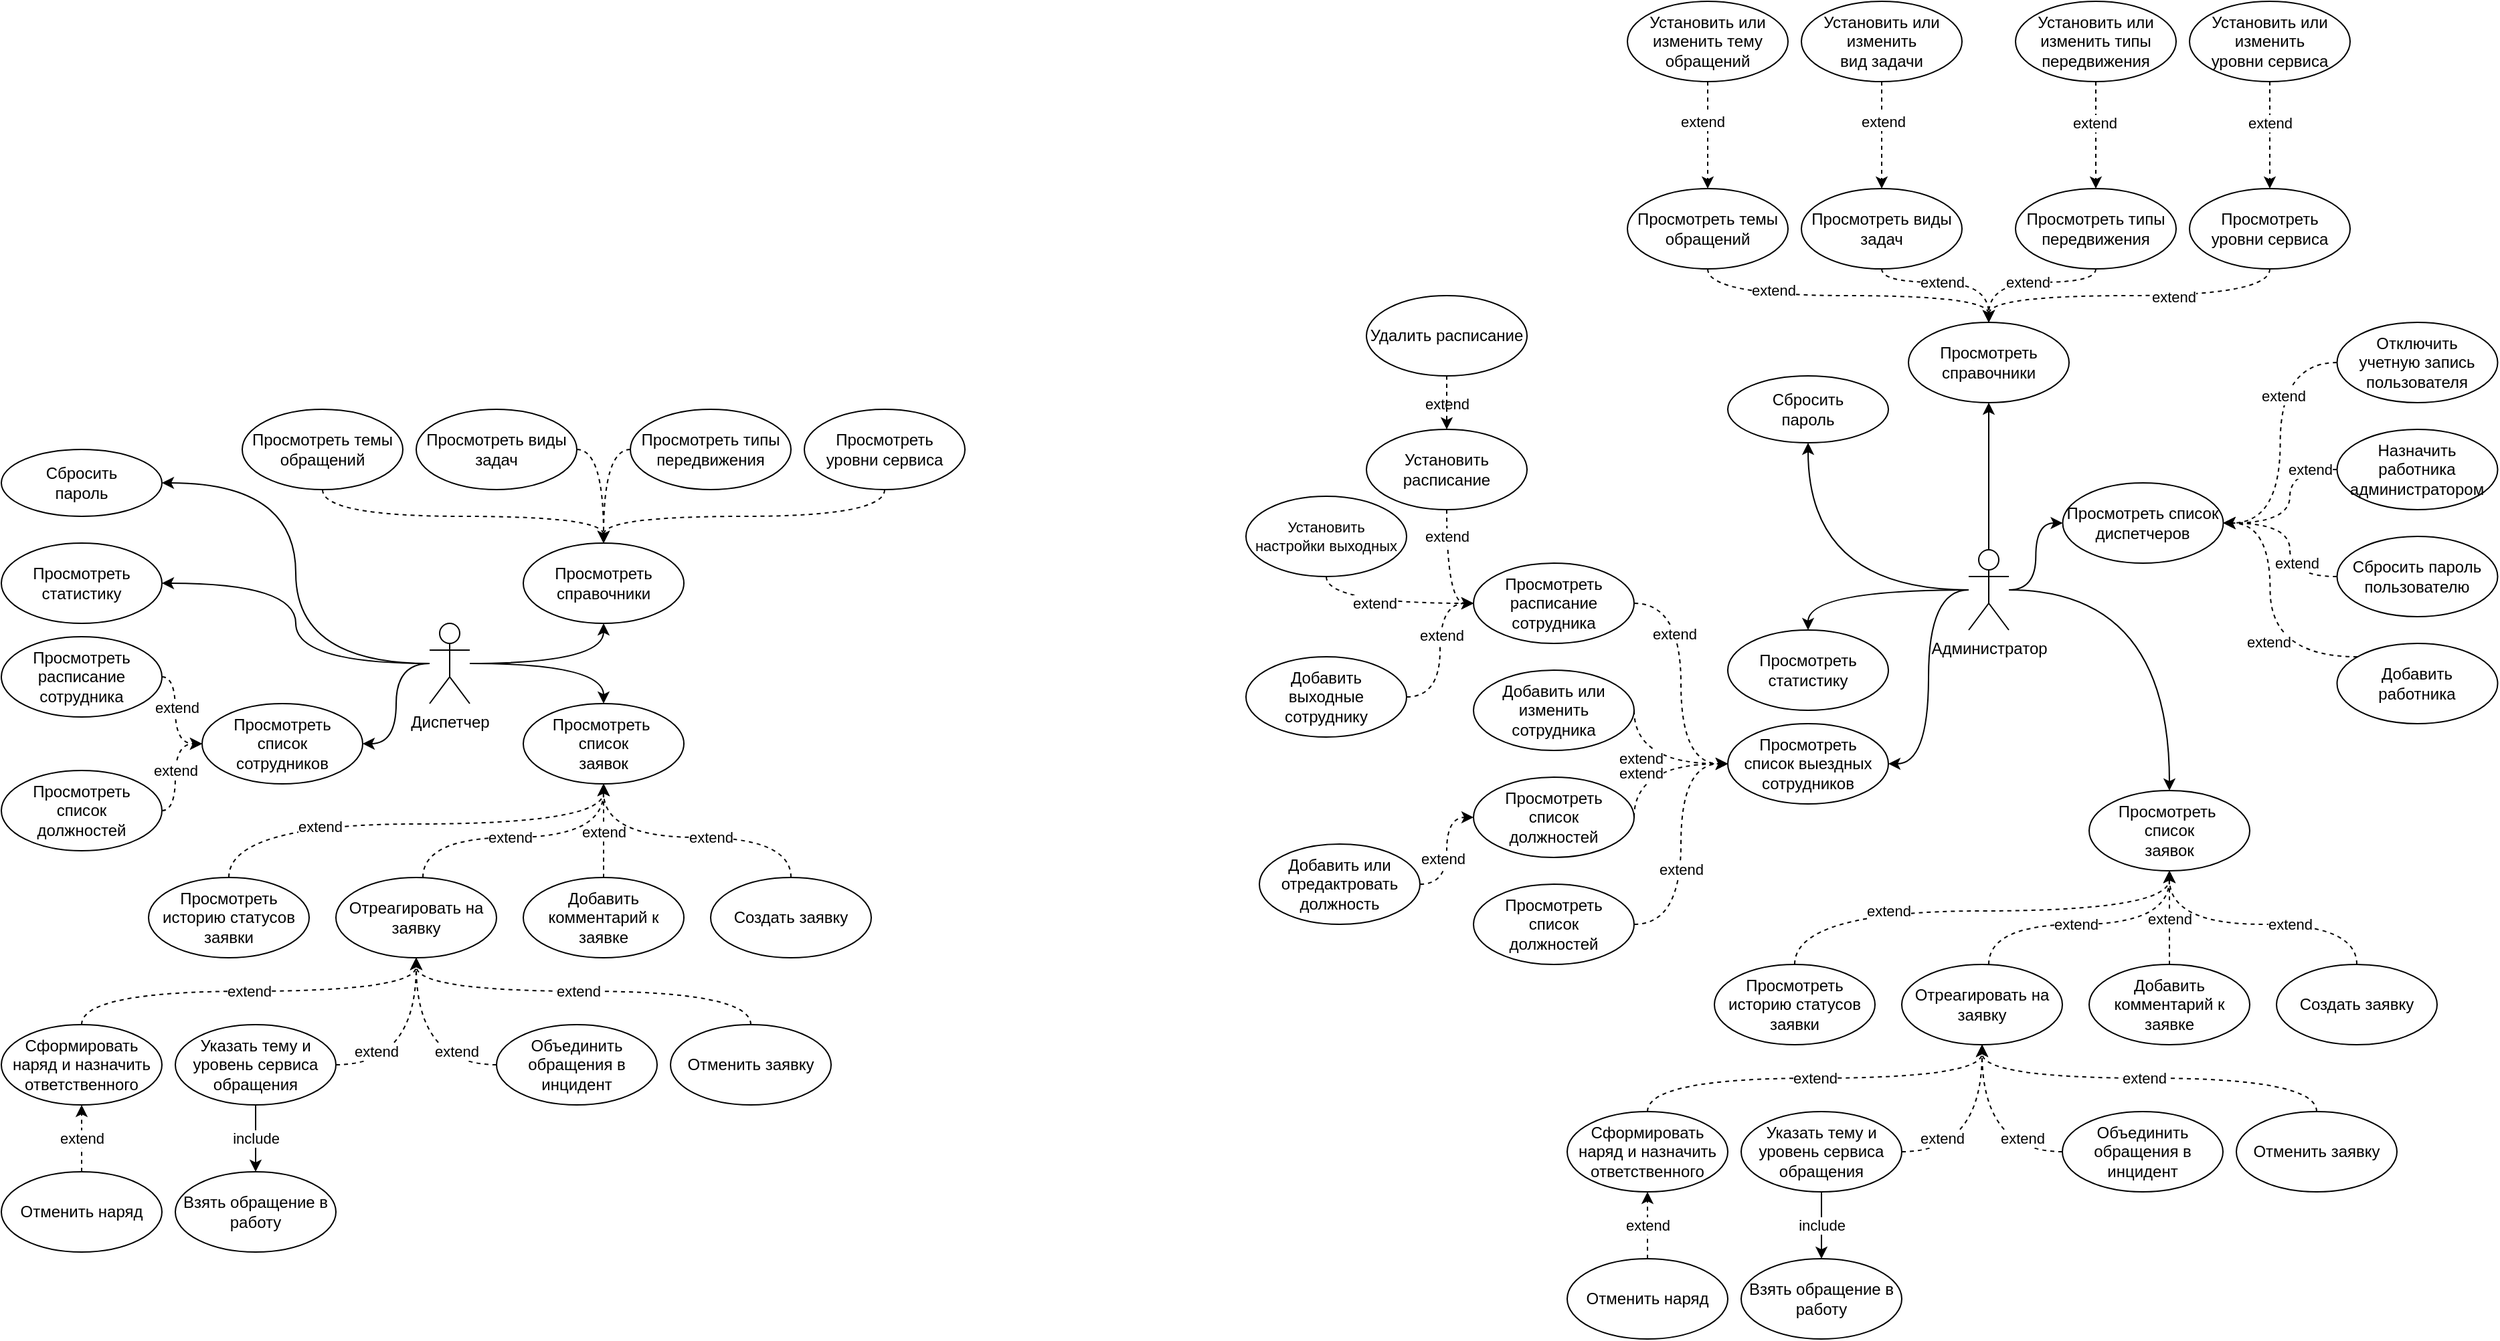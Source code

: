 <mxfile version="21.1.9" type="github">
  <diagram id="vjuk1poThl9Il7xJmEbo" name="Page-1">
    <mxGraphModel dx="2231" dy="2426" grid="1" gridSize="10" guides="1" tooltips="1" connect="1" arrows="1" fold="1" page="1" pageScale="1" pageWidth="1920" pageHeight="1200" math="0" shadow="0">
      <root>
        <mxCell id="0" />
        <mxCell id="1" parent="0" />
        <mxCell id="JzdlDccudjg5mqdQQXAU-8" value="" style="edgeStyle=orthogonalEdgeStyle;orthogonalLoop=1;jettySize=auto;html=1;curved=1;entryX=0.5;entryY=0;entryDx=0;entryDy=0;" parent="1" source="JzdlDccudjg5mqdQQXAU-1" target="JzdlDccudjg5mqdQQXAU-7" edge="1">
          <mxGeometry relative="1" as="geometry" />
        </mxCell>
        <mxCell id="PTMCNFeBPla3yoTyyolg-50" style="edgeStyle=orthogonalEdgeStyle;shape=connector;curved=1;rounded=0;orthogonalLoop=1;jettySize=auto;html=1;entryX=1;entryY=0.5;entryDx=0;entryDy=0;labelBackgroundColor=default;strokeColor=default;fontFamily=Helvetica;fontSize=11;fontColor=default;endArrow=classic;" parent="1" source="JzdlDccudjg5mqdQQXAU-1" target="PTMCNFeBPla3yoTyyolg-49" edge="1">
          <mxGeometry relative="1" as="geometry" />
        </mxCell>
        <mxCell id="qtg-pSpe1ta4W5BYF0yq-2" style="edgeStyle=orthogonalEdgeStyle;rounded=0;orthogonalLoop=1;jettySize=auto;html=1;entryX=0.5;entryY=1;entryDx=0;entryDy=0;curved=1;" edge="1" parent="1" source="JzdlDccudjg5mqdQQXAU-1" target="qtg-pSpe1ta4W5BYF0yq-1">
          <mxGeometry relative="1" as="geometry" />
        </mxCell>
        <mxCell id="qtg-pSpe1ta4W5BYF0yq-13" style="edgeStyle=orthogonalEdgeStyle;shape=connector;curved=1;rounded=0;orthogonalLoop=1;jettySize=auto;html=1;entryX=1;entryY=0.5;entryDx=0;entryDy=0;labelBackgroundColor=default;strokeColor=default;fontFamily=Helvetica;fontSize=11;fontColor=default;endArrow=classic;" edge="1" parent="1" source="JzdlDccudjg5mqdQQXAU-1" target="qtg-pSpe1ta4W5BYF0yq-12">
          <mxGeometry relative="1" as="geometry" />
        </mxCell>
        <mxCell id="qtg-pSpe1ta4W5BYF0yq-14" style="edgeStyle=orthogonalEdgeStyle;shape=connector;curved=1;rounded=0;orthogonalLoop=1;jettySize=auto;html=1;entryX=1;entryY=0.5;entryDx=0;entryDy=0;labelBackgroundColor=default;strokeColor=default;fontFamily=Helvetica;fontSize=11;fontColor=default;endArrow=classic;" edge="1" parent="1" source="JzdlDccudjg5mqdQQXAU-1" target="qtg-pSpe1ta4W5BYF0yq-11">
          <mxGeometry relative="1" as="geometry" />
        </mxCell>
        <mxCell id="JzdlDccudjg5mqdQQXAU-1" value="Диспетчер" style="shape=umlActor;verticalLabelPosition=bottom;verticalAlign=top;html=1;outlineConnect=0;" parent="1" vertex="1">
          <mxGeometry x="610" y="445" width="30" height="60" as="geometry" />
        </mxCell>
        <mxCell id="JzdlDccudjg5mqdQQXAU-12" value="" style="edgeStyle=orthogonalEdgeStyle;curved=1;orthogonalLoop=1;jettySize=auto;html=1;dashed=1;" parent="1" source="JzdlDccudjg5mqdQQXAU-11" target="JzdlDccudjg5mqdQQXAU-7" edge="1">
          <mxGeometry relative="1" as="geometry">
            <Array as="points">
              <mxPoint x="740" y="675" />
            </Array>
          </mxGeometry>
        </mxCell>
        <mxCell id="JzdlDccudjg5mqdQQXAU-13" value="extend" style="edgeLabel;html=1;align=center;verticalAlign=middle;resizable=0;points=[];" parent="JzdlDccudjg5mqdQQXAU-12" vertex="1" connectable="0">
          <mxGeometry x="0.202" y="1" relative="1" as="geometry">
            <mxPoint x="1" y="8" as="offset" />
          </mxGeometry>
        </mxCell>
        <mxCell id="PTMCNFeBPla3yoTyyolg-44" value="" style="edgeStyle=orthogonalEdgeStyle;shape=connector;curved=1;rounded=0;orthogonalLoop=1;jettySize=auto;html=1;labelBackgroundColor=default;strokeColor=default;fontFamily=Helvetica;fontSize=11;fontColor=default;endArrow=classic;dashed=1;exitX=0.5;exitY=0;exitDx=0;exitDy=0;" parent="1" source="PTMCNFeBPla3yoTyyolg-43" target="JzdlDccudjg5mqdQQXAU-7" edge="1">
          <mxGeometry relative="1" as="geometry">
            <Array as="points">
              <mxPoint x="460" y="595" />
              <mxPoint x="740" y="595" />
            </Array>
          </mxGeometry>
        </mxCell>
        <mxCell id="PTMCNFeBPla3yoTyyolg-45" value="extend" style="edgeLabel;html=1;align=center;verticalAlign=middle;resizable=0;points=[];fontSize=11;fontFamily=Helvetica;fontColor=default;" parent="PTMCNFeBPla3yoTyyolg-44" vertex="1" connectable="0">
          <mxGeometry x="-0.386" y="-2" relative="1" as="geometry">
            <mxPoint as="offset" />
          </mxGeometry>
        </mxCell>
        <mxCell id="JzdlDccudjg5mqdQQXAU-7" value="Просмотреть&amp;nbsp;&lt;br&gt;список&lt;br&gt;заявок" style="ellipse;whiteSpace=wrap;html=1;verticalAlign=middle;" parent="1" vertex="1">
          <mxGeometry x="680" y="505" width="120" height="60" as="geometry" />
        </mxCell>
        <mxCell id="JzdlDccudjg5mqdQQXAU-11" value="Добавить комментарий к заявке" style="ellipse;whiteSpace=wrap;html=1;verticalAlign=middle;" parent="1" vertex="1">
          <mxGeometry x="680" y="635" width="120" height="60" as="geometry" />
        </mxCell>
        <mxCell id="JzdlDccudjg5mqdQQXAU-15" style="edgeStyle=orthogonalEdgeStyle;curved=1;orthogonalLoop=1;jettySize=auto;html=1;exitX=0.5;exitY=0;exitDx=0;exitDy=0;entryX=0.5;entryY=1;entryDx=0;entryDy=0;dashed=1;" parent="1" source="JzdlDccudjg5mqdQQXAU-14" target="JzdlDccudjg5mqdQQXAU-19" edge="1">
          <mxGeometry relative="1" as="geometry" />
        </mxCell>
        <mxCell id="JzdlDccudjg5mqdQQXAU-16" value="extend" style="edgeLabel;html=1;align=center;verticalAlign=middle;resizable=0;points=[];" parent="JzdlDccudjg5mqdQQXAU-15" vertex="1" connectable="0">
          <mxGeometry x="0.076" relative="1" as="geometry">
            <mxPoint x="-12" as="offset" />
          </mxGeometry>
        </mxCell>
        <mxCell id="PTMCNFeBPla3yoTyyolg-34" value="extend" style="edgeStyle=orthogonalEdgeStyle;shape=connector;curved=1;rounded=0;orthogonalLoop=1;jettySize=auto;html=1;labelBackgroundColor=default;strokeColor=default;fontFamily=Helvetica;fontSize=11;fontColor=default;endArrow=classic;dashed=1;" parent="1" source="PTMCNFeBPla3yoTyyolg-33" target="JzdlDccudjg5mqdQQXAU-14" edge="1">
          <mxGeometry relative="1" as="geometry" />
        </mxCell>
        <mxCell id="JzdlDccudjg5mqdQQXAU-14" value="Сформировать наряд и назначить ответственного" style="ellipse;whiteSpace=wrap;html=1;verticalAlign=middle;" parent="1" vertex="1">
          <mxGeometry x="290" y="745" width="120" height="60" as="geometry" />
        </mxCell>
        <mxCell id="JzdlDccudjg5mqdQQXAU-17" value="" style="edgeStyle=orthogonalEdgeStyle;curved=1;orthogonalLoop=1;jettySize=auto;html=1;dashed=1;" parent="1" source="JzdlDccudjg5mqdQQXAU-19" edge="1">
          <mxGeometry relative="1" as="geometry">
            <mxPoint x="740" y="565" as="targetPoint" />
            <Array as="points">
              <mxPoint x="605" y="605" />
              <mxPoint x="740" y="605" />
            </Array>
          </mxGeometry>
        </mxCell>
        <mxCell id="JzdlDccudjg5mqdQQXAU-18" value="extend" style="edgeLabel;html=1;align=center;verticalAlign=middle;resizable=0;points=[];" parent="JzdlDccudjg5mqdQQXAU-17" vertex="1" connectable="0">
          <mxGeometry x="0.202" y="1" relative="1" as="geometry">
            <mxPoint x="-29" y="1" as="offset" />
          </mxGeometry>
        </mxCell>
        <mxCell id="PTMCNFeBPla3yoTyyolg-36" value="extend" style="edgeStyle=orthogonalEdgeStyle;shape=connector;curved=1;rounded=0;orthogonalLoop=1;jettySize=auto;html=1;labelBackgroundColor=default;strokeColor=default;fontFamily=Helvetica;fontSize=11;fontColor=default;endArrow=classic;dashed=1;exitX=0;exitY=0.5;exitDx=0;exitDy=0;" parent="1" source="PTMCNFeBPla3yoTyyolg-35" target="JzdlDccudjg5mqdQQXAU-19" edge="1">
          <mxGeometry x="-0.571" y="-10" relative="1" as="geometry">
            <mxPoint as="offset" />
          </mxGeometry>
        </mxCell>
        <mxCell id="PTMCNFeBPla3yoTyyolg-38" value="extend" style="edgeStyle=orthogonalEdgeStyle;shape=connector;curved=1;rounded=0;orthogonalLoop=1;jettySize=auto;html=1;labelBackgroundColor=default;strokeColor=default;fontFamily=Helvetica;fontSize=11;fontColor=default;endArrow=classic;entryX=0.5;entryY=1;entryDx=0;entryDy=0;exitX=1;exitY=0.5;exitDx=0;exitDy=0;dashed=1;" parent="1" source="PTMCNFeBPla3yoTyyolg-37" target="JzdlDccudjg5mqdQQXAU-19" edge="1">
          <mxGeometry x="-0.571" y="10" relative="1" as="geometry">
            <mxPoint as="offset" />
          </mxGeometry>
        </mxCell>
        <mxCell id="JzdlDccudjg5mqdQQXAU-19" value="Отреагировать на заявку" style="ellipse;whiteSpace=wrap;html=1;verticalAlign=middle;" parent="1" vertex="1">
          <mxGeometry x="540" y="635" width="120" height="60" as="geometry" />
        </mxCell>
        <mxCell id="JzdlDccudjg5mqdQQXAU-22" style="edgeStyle=orthogonalEdgeStyle;curved=1;orthogonalLoop=1;jettySize=auto;html=1;exitX=0.5;exitY=0;exitDx=0;exitDy=0;entryX=0.5;entryY=1;entryDx=0;entryDy=0;dashed=1;" parent="1" source="JzdlDccudjg5mqdQQXAU-24" target="JzdlDccudjg5mqdQQXAU-19" edge="1">
          <mxGeometry relative="1" as="geometry">
            <mxPoint x="745" y="715" as="targetPoint" />
          </mxGeometry>
        </mxCell>
        <mxCell id="JzdlDccudjg5mqdQQXAU-23" value="extend" style="edgeLabel;html=1;align=center;verticalAlign=middle;resizable=0;points=[];" parent="JzdlDccudjg5mqdQQXAU-22" vertex="1" connectable="0">
          <mxGeometry x="0.076" relative="1" as="geometry">
            <mxPoint x="7" as="offset" />
          </mxGeometry>
        </mxCell>
        <mxCell id="JzdlDccudjg5mqdQQXAU-24" value="Отменить заявку" style="ellipse;whiteSpace=wrap;html=1;verticalAlign=middle;" parent="1" vertex="1">
          <mxGeometry x="790" y="745" width="120" height="60" as="geometry" />
        </mxCell>
        <mxCell id="NQYNzT67ed76rX-NKbEG-14" value="Создать заявку" style="ellipse;whiteSpace=wrap;html=1;verticalAlign=middle;" parent="1" vertex="1">
          <mxGeometry x="820" y="635" width="120" height="60" as="geometry" />
        </mxCell>
        <mxCell id="NQYNzT67ed76rX-NKbEG-15" value="" style="edgeStyle=orthogonalEdgeStyle;curved=1;orthogonalLoop=1;jettySize=auto;html=1;dashed=1;entryX=0.5;entryY=1;entryDx=0;entryDy=0;exitX=0.5;exitY=0;exitDx=0;exitDy=0;" parent="1" source="NQYNzT67ed76rX-NKbEG-14" target="JzdlDccudjg5mqdQQXAU-7" edge="1">
          <mxGeometry relative="1" as="geometry">
            <mxPoint x="830" y="575" as="targetPoint" />
            <Array as="points">
              <mxPoint x="880" y="605" />
              <mxPoint x="740" y="605" />
            </Array>
            <mxPoint x="875" y="645" as="sourcePoint" />
          </mxGeometry>
        </mxCell>
        <mxCell id="NQYNzT67ed76rX-NKbEG-16" value="extend" style="edgeLabel;html=1;align=center;verticalAlign=middle;resizable=0;points=[];" parent="NQYNzT67ed76rX-NKbEG-15" vertex="1" connectable="0">
          <mxGeometry x="0.202" y="1" relative="1" as="geometry">
            <mxPoint x="36" y="-1" as="offset" />
          </mxGeometry>
        </mxCell>
        <mxCell id="PTMCNFeBPla3yoTyyolg-33" value="Отменить наряд" style="ellipse;whiteSpace=wrap;html=1;verticalAlign=middle;" parent="1" vertex="1">
          <mxGeometry x="290" y="855" width="120" height="60" as="geometry" />
        </mxCell>
        <mxCell id="PTMCNFeBPla3yoTyyolg-35" value="Объединить обращения в инцидент" style="ellipse;whiteSpace=wrap;html=1;verticalAlign=middle;" parent="1" vertex="1">
          <mxGeometry x="660" y="745" width="120" height="60" as="geometry" />
        </mxCell>
        <mxCell id="PTMCNFeBPla3yoTyyolg-40" value="include" style="edgeStyle=orthogonalEdgeStyle;shape=connector;curved=1;rounded=0;orthogonalLoop=1;jettySize=auto;html=1;labelBackgroundColor=default;strokeColor=default;fontFamily=Helvetica;fontSize=11;fontColor=default;endArrow=classic;" parent="1" source="PTMCNFeBPla3yoTyyolg-37" target="PTMCNFeBPla3yoTyyolg-39" edge="1">
          <mxGeometry relative="1" as="geometry" />
        </mxCell>
        <mxCell id="PTMCNFeBPla3yoTyyolg-37" value="Указать тему и уровень сервиса обращения" style="ellipse;whiteSpace=wrap;html=1;verticalAlign=middle;" parent="1" vertex="1">
          <mxGeometry x="420" y="745" width="120" height="60" as="geometry" />
        </mxCell>
        <mxCell id="PTMCNFeBPla3yoTyyolg-39" value="Взять обращение в работу" style="ellipse;whiteSpace=wrap;html=1;verticalAlign=middle;" parent="1" vertex="1">
          <mxGeometry x="420" y="855" width="120" height="60" as="geometry" />
        </mxCell>
        <mxCell id="PTMCNFeBPla3yoTyyolg-43" value="Просмотреть историю статусов&lt;br&gt;заявки" style="ellipse;whiteSpace=wrap;html=1;verticalAlign=middle;" parent="1" vertex="1">
          <mxGeometry x="400" y="635" width="120" height="60" as="geometry" />
        </mxCell>
        <mxCell id="PTMCNFeBPla3yoTyyolg-52" value="extend" style="edgeStyle=orthogonalEdgeStyle;shape=connector;curved=1;rounded=0;orthogonalLoop=1;jettySize=auto;html=1;labelBackgroundColor=default;strokeColor=default;fontFamily=Helvetica;fontSize=11;fontColor=default;endArrow=classic;dashed=1;" parent="1" source="PTMCNFeBPla3yoTyyolg-51" target="PTMCNFeBPla3yoTyyolg-49" edge="1">
          <mxGeometry relative="1" as="geometry">
            <Array as="points">
              <mxPoint x="420" y="585" />
              <mxPoint x="420" y="535" />
            </Array>
          </mxGeometry>
        </mxCell>
        <mxCell id="PTMCNFeBPla3yoTyyolg-54" value="" style="edgeStyle=orthogonalEdgeStyle;shape=connector;curved=1;rounded=0;orthogonalLoop=1;jettySize=auto;html=1;labelBackgroundColor=default;strokeColor=default;fontFamily=Helvetica;fontSize=11;fontColor=default;endArrow=classic;exitX=1;exitY=0.5;exitDx=0;exitDy=0;dashed=1;" parent="1" source="PTMCNFeBPla3yoTyyolg-53" target="PTMCNFeBPla3yoTyyolg-49" edge="1">
          <mxGeometry relative="1" as="geometry">
            <Array as="points">
              <mxPoint x="420" y="485" />
              <mxPoint x="420" y="535" />
            </Array>
          </mxGeometry>
        </mxCell>
        <mxCell id="PTMCNFeBPla3yoTyyolg-55" value="extend" style="edgeLabel;html=1;align=center;verticalAlign=middle;resizable=0;points=[];fontSize=11;fontFamily=Helvetica;fontColor=default;" parent="PTMCNFeBPla3yoTyyolg-54" vertex="1" connectable="0">
          <mxGeometry x="-0.186" y="1" relative="1" as="geometry">
            <mxPoint as="offset" />
          </mxGeometry>
        </mxCell>
        <mxCell id="PTMCNFeBPla3yoTyyolg-49" value="Просмотреть &lt;br&gt;список &lt;br&gt;сотрудников" style="ellipse;whiteSpace=wrap;html=1;verticalAlign=middle;" parent="1" vertex="1">
          <mxGeometry x="440" y="505" width="120" height="60" as="geometry" />
        </mxCell>
        <mxCell id="PTMCNFeBPla3yoTyyolg-51" value="Просмотреть &lt;br&gt;список &lt;br&gt;должностей" style="ellipse;whiteSpace=wrap;html=1;verticalAlign=middle;" parent="1" vertex="1">
          <mxGeometry x="290" y="555" width="120" height="60" as="geometry" />
        </mxCell>
        <mxCell id="PTMCNFeBPla3yoTyyolg-53" value="Просмотреть &lt;br&gt;расписание сотрудника" style="ellipse;whiteSpace=wrap;html=1;verticalAlign=middle;" parent="1" vertex="1">
          <mxGeometry x="290" y="455" width="120" height="60" as="geometry" />
        </mxCell>
        <mxCell id="qtg-pSpe1ta4W5BYF0yq-4" value="" style="edgeStyle=orthogonalEdgeStyle;shape=connector;curved=1;rounded=0;orthogonalLoop=1;jettySize=auto;html=1;labelBackgroundColor=default;strokeColor=default;fontFamily=Helvetica;fontSize=11;fontColor=default;endArrow=classic;dashed=1;exitX=0.5;exitY=1;exitDx=0;exitDy=0;" edge="1" parent="1" source="qtg-pSpe1ta4W5BYF0yq-3" target="qtg-pSpe1ta4W5BYF0yq-1">
          <mxGeometry relative="1" as="geometry" />
        </mxCell>
        <mxCell id="qtg-pSpe1ta4W5BYF0yq-1" value="Просмотреть справочники" style="ellipse;whiteSpace=wrap;html=1;verticalAlign=middle;" vertex="1" parent="1">
          <mxGeometry x="680" y="385" width="120" height="60" as="geometry" />
        </mxCell>
        <mxCell id="qtg-pSpe1ta4W5BYF0yq-3" value="Просмотреть темы обращений" style="ellipse;whiteSpace=wrap;html=1;verticalAlign=middle;" vertex="1" parent="1">
          <mxGeometry x="470" y="285" width="120" height="60" as="geometry" />
        </mxCell>
        <mxCell id="qtg-pSpe1ta4W5BYF0yq-6" style="edgeStyle=orthogonalEdgeStyle;shape=connector;curved=1;rounded=0;orthogonalLoop=1;jettySize=auto;html=1;entryX=0.5;entryY=0;entryDx=0;entryDy=0;labelBackgroundColor=default;strokeColor=default;fontFamily=Helvetica;fontSize=11;fontColor=default;endArrow=classic;dashed=1;exitX=1;exitY=0.5;exitDx=0;exitDy=0;" edge="1" parent="1" source="qtg-pSpe1ta4W5BYF0yq-5" target="qtg-pSpe1ta4W5BYF0yq-1">
          <mxGeometry relative="1" as="geometry" />
        </mxCell>
        <mxCell id="qtg-pSpe1ta4W5BYF0yq-5" value="Просмотреть виды задач" style="ellipse;whiteSpace=wrap;html=1;verticalAlign=middle;" vertex="1" parent="1">
          <mxGeometry x="600" y="285" width="120" height="60" as="geometry" />
        </mxCell>
        <mxCell id="qtg-pSpe1ta4W5BYF0yq-8" style="edgeStyle=orthogonalEdgeStyle;shape=connector;curved=1;rounded=0;orthogonalLoop=1;jettySize=auto;html=1;entryX=0.5;entryY=0;entryDx=0;entryDy=0;labelBackgroundColor=default;strokeColor=default;fontFamily=Helvetica;fontSize=11;fontColor=default;endArrow=classic;dashed=1;exitX=0;exitY=0.5;exitDx=0;exitDy=0;" edge="1" parent="1" source="qtg-pSpe1ta4W5BYF0yq-7" target="qtg-pSpe1ta4W5BYF0yq-1">
          <mxGeometry relative="1" as="geometry" />
        </mxCell>
        <mxCell id="qtg-pSpe1ta4W5BYF0yq-7" value="Просмотреть типы передвижения" style="ellipse;whiteSpace=wrap;html=1;verticalAlign=middle;" vertex="1" parent="1">
          <mxGeometry x="760" y="285" width="120" height="60" as="geometry" />
        </mxCell>
        <mxCell id="qtg-pSpe1ta4W5BYF0yq-10" style="edgeStyle=orthogonalEdgeStyle;shape=connector;curved=1;rounded=0;orthogonalLoop=1;jettySize=auto;html=1;entryX=0.5;entryY=0;entryDx=0;entryDy=0;labelBackgroundColor=default;strokeColor=default;fontFamily=Helvetica;fontSize=11;fontColor=default;endArrow=classic;exitX=0.5;exitY=1;exitDx=0;exitDy=0;dashed=1;" edge="1" parent="1" source="qtg-pSpe1ta4W5BYF0yq-9" target="qtg-pSpe1ta4W5BYF0yq-1">
          <mxGeometry relative="1" as="geometry" />
        </mxCell>
        <mxCell id="qtg-pSpe1ta4W5BYF0yq-9" value="Просмотреть &lt;br&gt;уровни сервиса" style="ellipse;whiteSpace=wrap;html=1;verticalAlign=middle;" vertex="1" parent="1">
          <mxGeometry x="890" y="285" width="120" height="60" as="geometry" />
        </mxCell>
        <mxCell id="qtg-pSpe1ta4W5BYF0yq-11" value="Сбросить &lt;br&gt;пароль" style="ellipse;whiteSpace=wrap;html=1;" vertex="1" parent="1">
          <mxGeometry x="290" y="315" width="120" height="50" as="geometry" />
        </mxCell>
        <mxCell id="qtg-pSpe1ta4W5BYF0yq-12" value="Просмотреть статистику" style="ellipse;whiteSpace=wrap;html=1;verticalAlign=middle;" vertex="1" parent="1">
          <mxGeometry x="290" y="385" width="120" height="60" as="geometry" />
        </mxCell>
        <mxCell id="qtg-pSpe1ta4W5BYF0yq-15" value="" style="edgeStyle=orthogonalEdgeStyle;orthogonalLoop=1;jettySize=auto;html=1;curved=1;entryX=0.5;entryY=0;entryDx=0;entryDy=0;" edge="1" parent="1" source="qtg-pSpe1ta4W5BYF0yq-20" target="qtg-pSpe1ta4W5BYF0yq-25">
          <mxGeometry relative="1" as="geometry" />
        </mxCell>
        <mxCell id="qtg-pSpe1ta4W5BYF0yq-16" style="edgeStyle=orthogonalEdgeStyle;shape=connector;curved=1;rounded=0;orthogonalLoop=1;jettySize=auto;html=1;entryX=1;entryY=0.5;entryDx=0;entryDy=0;labelBackgroundColor=default;strokeColor=default;fontFamily=Helvetica;fontSize=11;fontColor=default;endArrow=classic;" edge="1" parent="1" source="qtg-pSpe1ta4W5BYF0yq-20" target="qtg-pSpe1ta4W5BYF0yq-51">
          <mxGeometry relative="1" as="geometry">
            <Array as="points">
              <mxPoint x="1730" y="420" />
              <mxPoint x="1730" y="550" />
            </Array>
          </mxGeometry>
        </mxCell>
        <mxCell id="qtg-pSpe1ta4W5BYF0yq-17" style="edgeStyle=orthogonalEdgeStyle;rounded=0;orthogonalLoop=1;jettySize=auto;html=1;entryX=0.5;entryY=1;entryDx=0;entryDy=0;curved=1;" edge="1" parent="1" source="qtg-pSpe1ta4W5BYF0yq-20" target="qtg-pSpe1ta4W5BYF0yq-55">
          <mxGeometry relative="1" as="geometry" />
        </mxCell>
        <mxCell id="qtg-pSpe1ta4W5BYF0yq-19" style="edgeStyle=orthogonalEdgeStyle;shape=connector;curved=1;rounded=0;orthogonalLoop=1;jettySize=auto;html=1;entryX=0.5;entryY=1;entryDx=0;entryDy=0;labelBackgroundColor=default;strokeColor=default;fontFamily=Helvetica;fontSize=11;fontColor=default;endArrow=classic;" edge="1" parent="1" source="qtg-pSpe1ta4W5BYF0yq-20" target="qtg-pSpe1ta4W5BYF0yq-63">
          <mxGeometry relative="1" as="geometry" />
        </mxCell>
        <mxCell id="qtg-pSpe1ta4W5BYF0yq-78" style="edgeStyle=orthogonalEdgeStyle;shape=connector;curved=1;rounded=0;orthogonalLoop=1;jettySize=auto;html=1;entryX=0;entryY=0.5;entryDx=0;entryDy=0;labelBackgroundColor=default;strokeColor=default;fontFamily=Helvetica;fontSize=11;fontColor=default;endArrow=classic;" edge="1" parent="1" source="qtg-pSpe1ta4W5BYF0yq-20" target="qtg-pSpe1ta4W5BYF0yq-67">
          <mxGeometry relative="1" as="geometry" />
        </mxCell>
        <mxCell id="qtg-pSpe1ta4W5BYF0yq-93" style="edgeStyle=orthogonalEdgeStyle;shape=connector;curved=1;rounded=0;orthogonalLoop=1;jettySize=auto;html=1;entryX=0.5;entryY=0;entryDx=0;entryDy=0;labelBackgroundColor=default;strokeColor=default;fontFamily=Helvetica;fontSize=11;fontColor=default;endArrow=classic;" edge="1" parent="1" source="qtg-pSpe1ta4W5BYF0yq-20" target="qtg-pSpe1ta4W5BYF0yq-64">
          <mxGeometry relative="1" as="geometry" />
        </mxCell>
        <mxCell id="qtg-pSpe1ta4W5BYF0yq-20" value="Администратор" style="shape=umlActor;verticalLabelPosition=bottom;verticalAlign=top;html=1;outlineConnect=0;" vertex="1" parent="1">
          <mxGeometry x="1760" y="390" width="30" height="60" as="geometry" />
        </mxCell>
        <mxCell id="qtg-pSpe1ta4W5BYF0yq-21" value="" style="edgeStyle=orthogonalEdgeStyle;curved=1;orthogonalLoop=1;jettySize=auto;html=1;dashed=1;" edge="1" parent="1" source="qtg-pSpe1ta4W5BYF0yq-26" target="qtg-pSpe1ta4W5BYF0yq-25">
          <mxGeometry relative="1" as="geometry">
            <Array as="points">
              <mxPoint x="1910" y="740" />
            </Array>
          </mxGeometry>
        </mxCell>
        <mxCell id="qtg-pSpe1ta4W5BYF0yq-22" value="extend" style="edgeLabel;html=1;align=center;verticalAlign=middle;resizable=0;points=[];" vertex="1" connectable="0" parent="qtg-pSpe1ta4W5BYF0yq-21">
          <mxGeometry x="0.202" y="1" relative="1" as="geometry">
            <mxPoint x="1" y="8" as="offset" />
          </mxGeometry>
        </mxCell>
        <mxCell id="qtg-pSpe1ta4W5BYF0yq-23" value="" style="edgeStyle=orthogonalEdgeStyle;shape=connector;curved=1;rounded=0;orthogonalLoop=1;jettySize=auto;html=1;labelBackgroundColor=default;strokeColor=default;fontFamily=Helvetica;fontSize=11;fontColor=default;endArrow=classic;dashed=1;exitX=0.5;exitY=0;exitDx=0;exitDy=0;" edge="1" parent="1" source="qtg-pSpe1ta4W5BYF0yq-47" target="qtg-pSpe1ta4W5BYF0yq-25">
          <mxGeometry relative="1" as="geometry">
            <Array as="points">
              <mxPoint x="1630" y="660" />
              <mxPoint x="1910" y="660" />
            </Array>
          </mxGeometry>
        </mxCell>
        <mxCell id="qtg-pSpe1ta4W5BYF0yq-24" value="extend" style="edgeLabel;html=1;align=center;verticalAlign=middle;resizable=0;points=[];fontSize=11;fontFamily=Helvetica;fontColor=default;" vertex="1" connectable="0" parent="qtg-pSpe1ta4W5BYF0yq-23">
          <mxGeometry x="-0.386" y="-2" relative="1" as="geometry">
            <mxPoint x="2" y="-2" as="offset" />
          </mxGeometry>
        </mxCell>
        <mxCell id="qtg-pSpe1ta4W5BYF0yq-25" value="Просмотреть&amp;nbsp;&lt;br&gt;список&lt;br&gt;заявок" style="ellipse;whiteSpace=wrap;html=1;verticalAlign=middle;" vertex="1" parent="1">
          <mxGeometry x="1850" y="570" width="120" height="60" as="geometry" />
        </mxCell>
        <mxCell id="qtg-pSpe1ta4W5BYF0yq-26" value="Добавить комментарий к заявке" style="ellipse;whiteSpace=wrap;html=1;verticalAlign=middle;" vertex="1" parent="1">
          <mxGeometry x="1850" y="700" width="120" height="60" as="geometry" />
        </mxCell>
        <mxCell id="qtg-pSpe1ta4W5BYF0yq-27" style="edgeStyle=orthogonalEdgeStyle;curved=1;orthogonalLoop=1;jettySize=auto;html=1;exitX=0.5;exitY=0;exitDx=0;exitDy=0;entryX=0.5;entryY=1;entryDx=0;entryDy=0;dashed=1;" edge="1" parent="1" source="qtg-pSpe1ta4W5BYF0yq-30" target="qtg-pSpe1ta4W5BYF0yq-35">
          <mxGeometry relative="1" as="geometry" />
        </mxCell>
        <mxCell id="qtg-pSpe1ta4W5BYF0yq-28" value="extend" style="edgeLabel;html=1;align=center;verticalAlign=middle;resizable=0;points=[];" vertex="1" connectable="0" parent="qtg-pSpe1ta4W5BYF0yq-27">
          <mxGeometry x="0.076" relative="1" as="geometry">
            <mxPoint x="-12" as="offset" />
          </mxGeometry>
        </mxCell>
        <mxCell id="qtg-pSpe1ta4W5BYF0yq-29" value="extend" style="edgeStyle=orthogonalEdgeStyle;shape=connector;curved=1;rounded=0;orthogonalLoop=1;jettySize=auto;html=1;labelBackgroundColor=default;strokeColor=default;fontFamily=Helvetica;fontSize=11;fontColor=default;endArrow=classic;dashed=1;" edge="1" parent="1" source="qtg-pSpe1ta4W5BYF0yq-42" target="qtg-pSpe1ta4W5BYF0yq-30">
          <mxGeometry relative="1" as="geometry" />
        </mxCell>
        <mxCell id="qtg-pSpe1ta4W5BYF0yq-30" value="Сформировать наряд и назначить ответственного" style="ellipse;whiteSpace=wrap;html=1;verticalAlign=middle;" vertex="1" parent="1">
          <mxGeometry x="1460" y="810" width="120" height="60" as="geometry" />
        </mxCell>
        <mxCell id="qtg-pSpe1ta4W5BYF0yq-31" value="" style="edgeStyle=orthogonalEdgeStyle;curved=1;orthogonalLoop=1;jettySize=auto;html=1;dashed=1;" edge="1" parent="1" source="qtg-pSpe1ta4W5BYF0yq-35">
          <mxGeometry relative="1" as="geometry">
            <mxPoint x="1910" y="630" as="targetPoint" />
            <Array as="points">
              <mxPoint x="1775" y="670" />
              <mxPoint x="1910" y="670" />
            </Array>
          </mxGeometry>
        </mxCell>
        <mxCell id="qtg-pSpe1ta4W5BYF0yq-32" value="extend" style="edgeLabel;html=1;align=center;verticalAlign=middle;resizable=0;points=[];" vertex="1" connectable="0" parent="qtg-pSpe1ta4W5BYF0yq-31">
          <mxGeometry x="0.202" y="1" relative="1" as="geometry">
            <mxPoint x="-29" y="1" as="offset" />
          </mxGeometry>
        </mxCell>
        <mxCell id="qtg-pSpe1ta4W5BYF0yq-33" value="extend" style="edgeStyle=orthogonalEdgeStyle;shape=connector;curved=1;rounded=0;orthogonalLoop=1;jettySize=auto;html=1;labelBackgroundColor=default;strokeColor=default;fontFamily=Helvetica;fontSize=11;fontColor=default;endArrow=classic;dashed=1;exitX=0;exitY=0.5;exitDx=0;exitDy=0;" edge="1" parent="1" source="qtg-pSpe1ta4W5BYF0yq-43" target="qtg-pSpe1ta4W5BYF0yq-35">
          <mxGeometry x="-0.571" y="-10" relative="1" as="geometry">
            <mxPoint as="offset" />
          </mxGeometry>
        </mxCell>
        <mxCell id="qtg-pSpe1ta4W5BYF0yq-34" value="extend" style="edgeStyle=orthogonalEdgeStyle;shape=connector;curved=1;rounded=0;orthogonalLoop=1;jettySize=auto;html=1;labelBackgroundColor=default;strokeColor=default;fontFamily=Helvetica;fontSize=11;fontColor=default;endArrow=classic;entryX=0.5;entryY=1;entryDx=0;entryDy=0;exitX=1;exitY=0.5;exitDx=0;exitDy=0;dashed=1;" edge="1" parent="1" source="qtg-pSpe1ta4W5BYF0yq-45" target="qtg-pSpe1ta4W5BYF0yq-35">
          <mxGeometry x="-0.571" y="10" relative="1" as="geometry">
            <mxPoint as="offset" />
          </mxGeometry>
        </mxCell>
        <mxCell id="qtg-pSpe1ta4W5BYF0yq-35" value="Отреагировать на заявку" style="ellipse;whiteSpace=wrap;html=1;verticalAlign=middle;" vertex="1" parent="1">
          <mxGeometry x="1710" y="700" width="120" height="60" as="geometry" />
        </mxCell>
        <mxCell id="qtg-pSpe1ta4W5BYF0yq-36" style="edgeStyle=orthogonalEdgeStyle;curved=1;orthogonalLoop=1;jettySize=auto;html=1;exitX=0.5;exitY=0;exitDx=0;exitDy=0;entryX=0.5;entryY=1;entryDx=0;entryDy=0;dashed=1;" edge="1" parent="1" source="qtg-pSpe1ta4W5BYF0yq-38" target="qtg-pSpe1ta4W5BYF0yq-35">
          <mxGeometry relative="1" as="geometry">
            <mxPoint x="1895" y="660" as="targetPoint" />
          </mxGeometry>
        </mxCell>
        <mxCell id="qtg-pSpe1ta4W5BYF0yq-37" value="extend" style="edgeLabel;html=1;align=center;verticalAlign=middle;resizable=0;points=[];" vertex="1" connectable="0" parent="qtg-pSpe1ta4W5BYF0yq-36">
          <mxGeometry x="0.076" relative="1" as="geometry">
            <mxPoint x="7" as="offset" />
          </mxGeometry>
        </mxCell>
        <mxCell id="qtg-pSpe1ta4W5BYF0yq-38" value="Отменить заявку" style="ellipse;whiteSpace=wrap;html=1;verticalAlign=middle;" vertex="1" parent="1">
          <mxGeometry x="1960" y="810" width="120" height="60" as="geometry" />
        </mxCell>
        <mxCell id="qtg-pSpe1ta4W5BYF0yq-39" value="Создать заявку" style="ellipse;whiteSpace=wrap;html=1;verticalAlign=middle;" vertex="1" parent="1">
          <mxGeometry x="1990" y="700" width="120" height="60" as="geometry" />
        </mxCell>
        <mxCell id="qtg-pSpe1ta4W5BYF0yq-40" value="" style="edgeStyle=orthogonalEdgeStyle;curved=1;orthogonalLoop=1;jettySize=auto;html=1;dashed=1;entryX=0.5;entryY=1;entryDx=0;entryDy=0;exitX=0.5;exitY=0;exitDx=0;exitDy=0;" edge="1" parent="1" source="qtg-pSpe1ta4W5BYF0yq-39" target="qtg-pSpe1ta4W5BYF0yq-25">
          <mxGeometry relative="1" as="geometry">
            <mxPoint x="2000" y="640" as="targetPoint" />
            <Array as="points">
              <mxPoint x="2050" y="670" />
              <mxPoint x="1910" y="670" />
            </Array>
            <mxPoint x="2045" y="710" as="sourcePoint" />
          </mxGeometry>
        </mxCell>
        <mxCell id="qtg-pSpe1ta4W5BYF0yq-41" value="extend" style="edgeLabel;html=1;align=center;verticalAlign=middle;resizable=0;points=[];" vertex="1" connectable="0" parent="qtg-pSpe1ta4W5BYF0yq-40">
          <mxGeometry x="0.202" y="1" relative="1" as="geometry">
            <mxPoint x="46" y="-1" as="offset" />
          </mxGeometry>
        </mxCell>
        <mxCell id="qtg-pSpe1ta4W5BYF0yq-42" value="Отменить наряд" style="ellipse;whiteSpace=wrap;html=1;verticalAlign=middle;" vertex="1" parent="1">
          <mxGeometry x="1460" y="920" width="120" height="60" as="geometry" />
        </mxCell>
        <mxCell id="qtg-pSpe1ta4W5BYF0yq-43" value="Объединить обращения в инцидент" style="ellipse;whiteSpace=wrap;html=1;verticalAlign=middle;" vertex="1" parent="1">
          <mxGeometry x="1830" y="810" width="120" height="60" as="geometry" />
        </mxCell>
        <mxCell id="qtg-pSpe1ta4W5BYF0yq-44" value="include" style="edgeStyle=orthogonalEdgeStyle;shape=connector;curved=1;rounded=0;orthogonalLoop=1;jettySize=auto;html=1;labelBackgroundColor=default;strokeColor=default;fontFamily=Helvetica;fontSize=11;fontColor=default;endArrow=classic;" edge="1" parent="1" source="qtg-pSpe1ta4W5BYF0yq-45" target="qtg-pSpe1ta4W5BYF0yq-46">
          <mxGeometry relative="1" as="geometry" />
        </mxCell>
        <mxCell id="qtg-pSpe1ta4W5BYF0yq-45" value="Указать тему и уровень сервиса обращения" style="ellipse;whiteSpace=wrap;html=1;verticalAlign=middle;" vertex="1" parent="1">
          <mxGeometry x="1590" y="810" width="120" height="60" as="geometry" />
        </mxCell>
        <mxCell id="qtg-pSpe1ta4W5BYF0yq-46" value="Взять обращение в работу" style="ellipse;whiteSpace=wrap;html=1;verticalAlign=middle;" vertex="1" parent="1">
          <mxGeometry x="1590" y="920" width="120" height="60" as="geometry" />
        </mxCell>
        <mxCell id="qtg-pSpe1ta4W5BYF0yq-47" value="Просмотреть историю статусов&lt;br&gt;заявки" style="ellipse;whiteSpace=wrap;html=1;verticalAlign=middle;" vertex="1" parent="1">
          <mxGeometry x="1570" y="700" width="120" height="60" as="geometry" />
        </mxCell>
        <mxCell id="qtg-pSpe1ta4W5BYF0yq-51" value="Просмотреть &lt;br&gt;список выездных&lt;br&gt;сотрудников" style="ellipse;whiteSpace=wrap;html=1;verticalAlign=middle;" vertex="1" parent="1">
          <mxGeometry x="1580" y="520" width="120" height="60" as="geometry" />
        </mxCell>
        <mxCell id="qtg-pSpe1ta4W5BYF0yq-84" style="edgeStyle=orthogonalEdgeStyle;shape=connector;curved=1;rounded=0;orthogonalLoop=1;jettySize=auto;html=1;entryX=0;entryY=0.5;entryDx=0;entryDy=0;labelBackgroundColor=default;strokeColor=default;fontFamily=Helvetica;fontSize=11;fontColor=default;endArrow=classic;dashed=1;" edge="1" parent="1" source="qtg-pSpe1ta4W5BYF0yq-52" target="qtg-pSpe1ta4W5BYF0yq-51">
          <mxGeometry relative="1" as="geometry" />
        </mxCell>
        <mxCell id="qtg-pSpe1ta4W5BYF0yq-91" value="extend" style="edgeLabel;html=1;align=center;verticalAlign=middle;resizable=0;points=[];fontSize=11;fontFamily=Helvetica;fontColor=default;" vertex="1" connectable="0" parent="qtg-pSpe1ta4W5BYF0yq-84">
          <mxGeometry x="-0.194" relative="1" as="geometry">
            <mxPoint as="offset" />
          </mxGeometry>
        </mxCell>
        <mxCell id="qtg-pSpe1ta4W5BYF0yq-52" value="Просмотреть &lt;br&gt;список &lt;br&gt;должностей" style="ellipse;whiteSpace=wrap;html=1;verticalAlign=middle;" vertex="1" parent="1">
          <mxGeometry x="1390" y="640" width="120" height="60" as="geometry" />
        </mxCell>
        <mxCell id="qtg-pSpe1ta4W5BYF0yq-87" style="edgeStyle=orthogonalEdgeStyle;shape=connector;curved=1;rounded=0;orthogonalLoop=1;jettySize=auto;html=1;entryX=0;entryY=0.5;entryDx=0;entryDy=0;dashed=1;labelBackgroundColor=default;strokeColor=default;fontFamily=Helvetica;fontSize=11;fontColor=default;endArrow=classic;" edge="1" parent="1" source="qtg-pSpe1ta4W5BYF0yq-53" target="qtg-pSpe1ta4W5BYF0yq-51">
          <mxGeometry relative="1" as="geometry" />
        </mxCell>
        <mxCell id="qtg-pSpe1ta4W5BYF0yq-88" value="extend" style="edgeLabel;html=1;align=center;verticalAlign=middle;resizable=0;points=[];fontSize=11;fontFamily=Helvetica;fontColor=default;" vertex="1" connectable="0" parent="qtg-pSpe1ta4W5BYF0yq-87">
          <mxGeometry x="-0.391" y="-5" relative="1" as="geometry">
            <mxPoint as="offset" />
          </mxGeometry>
        </mxCell>
        <mxCell id="qtg-pSpe1ta4W5BYF0yq-95" value="" style="edgeStyle=orthogonalEdgeStyle;shape=connector;curved=1;rounded=0;orthogonalLoop=1;jettySize=auto;html=1;dashed=1;labelBackgroundColor=default;strokeColor=default;fontFamily=Helvetica;fontSize=11;fontColor=default;endArrow=classic;entryX=0;entryY=0.5;entryDx=0;entryDy=0;" edge="1" parent="1" source="qtg-pSpe1ta4W5BYF0yq-94" target="qtg-pSpe1ta4W5BYF0yq-53">
          <mxGeometry relative="1" as="geometry" />
        </mxCell>
        <mxCell id="qtg-pSpe1ta4W5BYF0yq-96" value="extend" style="edgeLabel;html=1;align=center;verticalAlign=middle;resizable=0;points=[];fontSize=11;fontFamily=Helvetica;fontColor=default;" vertex="1" connectable="0" parent="qtg-pSpe1ta4W5BYF0yq-95">
          <mxGeometry x="0.188" y="-1" relative="1" as="geometry">
            <mxPoint x="1" y="-133" as="offset" />
          </mxGeometry>
        </mxCell>
        <mxCell id="qtg-pSpe1ta4W5BYF0yq-127" value="" style="edgeStyle=orthogonalEdgeStyle;shape=connector;curved=1;rounded=0;orthogonalLoop=1;jettySize=auto;html=1;dashed=1;labelBackgroundColor=default;strokeColor=default;fontFamily=Helvetica;fontSize=11;fontColor=default;endArrow=classic;exitX=0.5;exitY=1;exitDx=0;exitDy=0;" edge="1" parent="1" source="qtg-pSpe1ta4W5BYF0yq-126" target="qtg-pSpe1ta4W5BYF0yq-53">
          <mxGeometry relative="1" as="geometry" />
        </mxCell>
        <mxCell id="qtg-pSpe1ta4W5BYF0yq-128" value="extend" style="edgeLabel;html=1;align=center;verticalAlign=middle;resizable=0;points=[];fontSize=11;fontFamily=Helvetica;fontColor=default;" vertex="1" connectable="0" parent="qtg-pSpe1ta4W5BYF0yq-127">
          <mxGeometry x="-0.201" y="-1" relative="1" as="geometry">
            <mxPoint x="4" y="-1" as="offset" />
          </mxGeometry>
        </mxCell>
        <mxCell id="qtg-pSpe1ta4W5BYF0yq-53" value="Просмотреть &lt;br&gt;расписание сотрудника" style="ellipse;whiteSpace=wrap;html=1;verticalAlign=middle;" vertex="1" parent="1">
          <mxGeometry x="1390" y="400" width="120" height="60" as="geometry" />
        </mxCell>
        <mxCell id="qtg-pSpe1ta4W5BYF0yq-54" value="" style="edgeStyle=orthogonalEdgeStyle;shape=connector;curved=1;rounded=0;orthogonalLoop=1;jettySize=auto;html=1;labelBackgroundColor=default;strokeColor=default;fontFamily=Helvetica;fontSize=11;fontColor=default;endArrow=classic;dashed=1;exitX=0.5;exitY=1;exitDx=0;exitDy=0;" edge="1" parent="1" source="qtg-pSpe1ta4W5BYF0yq-56" target="qtg-pSpe1ta4W5BYF0yq-55">
          <mxGeometry relative="1" as="geometry" />
        </mxCell>
        <mxCell id="qtg-pSpe1ta4W5BYF0yq-117" value="extend" style="edgeLabel;html=1;align=center;verticalAlign=middle;resizable=0;points=[];fontSize=11;fontFamily=Helvetica;fontColor=default;" vertex="1" connectable="0" parent="qtg-pSpe1ta4W5BYF0yq-54">
          <mxGeometry x="-0.449" y="4" relative="1" as="geometry">
            <mxPoint as="offset" />
          </mxGeometry>
        </mxCell>
        <mxCell id="qtg-pSpe1ta4W5BYF0yq-55" value="Просмотреть справочники" style="ellipse;whiteSpace=wrap;html=1;verticalAlign=middle;" vertex="1" parent="1">
          <mxGeometry x="1715" y="220" width="120" height="60" as="geometry" />
        </mxCell>
        <mxCell id="qtg-pSpe1ta4W5BYF0yq-106" value="" style="edgeStyle=orthogonalEdgeStyle;shape=connector;curved=1;rounded=0;orthogonalLoop=1;jettySize=auto;html=1;dashed=1;labelBackgroundColor=default;strokeColor=default;fontFamily=Helvetica;fontSize=11;fontColor=default;endArrow=classic;" edge="1" parent="1" source="qtg-pSpe1ta4W5BYF0yq-105" target="qtg-pSpe1ta4W5BYF0yq-56">
          <mxGeometry relative="1" as="geometry" />
        </mxCell>
        <mxCell id="qtg-pSpe1ta4W5BYF0yq-113" value="extend" style="edgeLabel;html=1;align=center;verticalAlign=middle;resizable=0;points=[];fontSize=11;fontFamily=Helvetica;fontColor=default;" vertex="1" connectable="0" parent="qtg-pSpe1ta4W5BYF0yq-106">
          <mxGeometry x="-0.263" y="-4" relative="1" as="geometry">
            <mxPoint as="offset" />
          </mxGeometry>
        </mxCell>
        <mxCell id="qtg-pSpe1ta4W5BYF0yq-56" value="Просмотреть темы обращений" style="ellipse;whiteSpace=wrap;html=1;verticalAlign=middle;" vertex="1" parent="1">
          <mxGeometry x="1505" y="120" width="120" height="60" as="geometry" />
        </mxCell>
        <mxCell id="qtg-pSpe1ta4W5BYF0yq-57" style="edgeStyle=orthogonalEdgeStyle;shape=connector;curved=1;rounded=0;orthogonalLoop=1;jettySize=auto;html=1;entryX=0.5;entryY=0;entryDx=0;entryDy=0;labelBackgroundColor=default;strokeColor=default;fontFamily=Helvetica;fontSize=11;fontColor=default;endArrow=classic;dashed=1;exitX=0.5;exitY=1;exitDx=0;exitDy=0;" edge="1" parent="1" source="qtg-pSpe1ta4W5BYF0yq-58" target="qtg-pSpe1ta4W5BYF0yq-55">
          <mxGeometry relative="1" as="geometry">
            <Array as="points">
              <mxPoint x="1695" y="190" />
              <mxPoint x="1775" y="190" />
            </Array>
          </mxGeometry>
        </mxCell>
        <mxCell id="qtg-pSpe1ta4W5BYF0yq-118" value="extend" style="edgeLabel;html=1;align=center;verticalAlign=middle;resizable=0;points=[];fontSize=11;fontFamily=Helvetica;fontColor=default;" vertex="1" connectable="0" parent="qtg-pSpe1ta4W5BYF0yq-57">
          <mxGeometry x="-0.289" y="-6" relative="1" as="geometry">
            <mxPoint x="12" y="-6" as="offset" />
          </mxGeometry>
        </mxCell>
        <mxCell id="qtg-pSpe1ta4W5BYF0yq-108" value="" style="edgeStyle=orthogonalEdgeStyle;shape=connector;curved=1;rounded=0;orthogonalLoop=1;jettySize=auto;html=1;dashed=1;labelBackgroundColor=default;strokeColor=default;fontFamily=Helvetica;fontSize=11;fontColor=default;endArrow=classic;" edge="1" parent="1" source="qtg-pSpe1ta4W5BYF0yq-107" target="qtg-pSpe1ta4W5BYF0yq-58">
          <mxGeometry relative="1" as="geometry" />
        </mxCell>
        <mxCell id="qtg-pSpe1ta4W5BYF0yq-114" value="extend" style="edgeLabel;html=1;align=center;verticalAlign=middle;resizable=0;points=[];fontSize=11;fontFamily=Helvetica;fontColor=default;" vertex="1" connectable="0" parent="qtg-pSpe1ta4W5BYF0yq-108">
          <mxGeometry x="-0.263" y="1" relative="1" as="geometry">
            <mxPoint as="offset" />
          </mxGeometry>
        </mxCell>
        <mxCell id="qtg-pSpe1ta4W5BYF0yq-58" value="Просмотреть виды задач" style="ellipse;whiteSpace=wrap;html=1;verticalAlign=middle;" vertex="1" parent="1">
          <mxGeometry x="1635" y="120" width="120" height="60" as="geometry" />
        </mxCell>
        <mxCell id="qtg-pSpe1ta4W5BYF0yq-59" style="edgeStyle=orthogonalEdgeStyle;shape=connector;curved=1;rounded=0;orthogonalLoop=1;jettySize=auto;html=1;entryX=0.5;entryY=0;entryDx=0;entryDy=0;labelBackgroundColor=default;strokeColor=default;fontFamily=Helvetica;fontSize=11;fontColor=default;endArrow=classic;dashed=1;exitX=0.5;exitY=1;exitDx=0;exitDy=0;" edge="1" parent="1" source="qtg-pSpe1ta4W5BYF0yq-60" target="qtg-pSpe1ta4W5BYF0yq-55">
          <mxGeometry relative="1" as="geometry">
            <Array as="points">
              <mxPoint x="1855" y="190" />
              <mxPoint x="1775" y="190" />
            </Array>
          </mxGeometry>
        </mxCell>
        <mxCell id="qtg-pSpe1ta4W5BYF0yq-119" value="extend" style="edgeLabel;html=1;align=center;verticalAlign=middle;resizable=0;points=[];fontSize=11;fontFamily=Helvetica;fontColor=default;" vertex="1" connectable="0" parent="qtg-pSpe1ta4W5BYF0yq-59">
          <mxGeometry x="0.026" y="4" relative="1" as="geometry">
            <mxPoint y="-4" as="offset" />
          </mxGeometry>
        </mxCell>
        <mxCell id="qtg-pSpe1ta4W5BYF0yq-110" value="" style="edgeStyle=orthogonalEdgeStyle;shape=connector;curved=1;rounded=0;orthogonalLoop=1;jettySize=auto;html=1;dashed=1;labelBackgroundColor=default;strokeColor=default;fontFamily=Helvetica;fontSize=11;fontColor=default;endArrow=classic;" edge="1" parent="1" source="qtg-pSpe1ta4W5BYF0yq-109" target="qtg-pSpe1ta4W5BYF0yq-60">
          <mxGeometry relative="1" as="geometry" />
        </mxCell>
        <mxCell id="qtg-pSpe1ta4W5BYF0yq-115" value="extend" style="edgeLabel;html=1;align=center;verticalAlign=middle;resizable=0;points=[];fontSize=11;fontFamily=Helvetica;fontColor=default;" vertex="1" connectable="0" parent="qtg-pSpe1ta4W5BYF0yq-110">
          <mxGeometry x="-0.242" y="-1" relative="1" as="geometry">
            <mxPoint as="offset" />
          </mxGeometry>
        </mxCell>
        <mxCell id="qtg-pSpe1ta4W5BYF0yq-60" value="Просмотреть типы передвижения" style="ellipse;whiteSpace=wrap;html=1;verticalAlign=middle;" vertex="1" parent="1">
          <mxGeometry x="1795" y="120" width="120" height="60" as="geometry" />
        </mxCell>
        <mxCell id="qtg-pSpe1ta4W5BYF0yq-61" style="edgeStyle=orthogonalEdgeStyle;shape=connector;curved=1;rounded=0;orthogonalLoop=1;jettySize=auto;html=1;entryX=0.5;entryY=0;entryDx=0;entryDy=0;labelBackgroundColor=default;strokeColor=default;fontFamily=Helvetica;fontSize=11;fontColor=default;endArrow=classic;exitX=0.5;exitY=1;exitDx=0;exitDy=0;dashed=1;" edge="1" parent="1" source="qtg-pSpe1ta4W5BYF0yq-62" target="qtg-pSpe1ta4W5BYF0yq-55">
          <mxGeometry relative="1" as="geometry" />
        </mxCell>
        <mxCell id="qtg-pSpe1ta4W5BYF0yq-120" value="extend" style="edgeLabel;html=1;align=center;verticalAlign=middle;resizable=0;points=[];fontSize=11;fontFamily=Helvetica;fontColor=default;" vertex="1" connectable="0" parent="qtg-pSpe1ta4W5BYF0yq-61">
          <mxGeometry x="-0.259" y="1" relative="1" as="geometry">
            <mxPoint as="offset" />
          </mxGeometry>
        </mxCell>
        <mxCell id="qtg-pSpe1ta4W5BYF0yq-112" value="" style="edgeStyle=orthogonalEdgeStyle;shape=connector;curved=1;rounded=0;orthogonalLoop=1;jettySize=auto;html=1;dashed=1;labelBackgroundColor=default;strokeColor=default;fontFamily=Helvetica;fontSize=11;fontColor=default;endArrow=classic;" edge="1" parent="1" source="qtg-pSpe1ta4W5BYF0yq-111" target="qtg-pSpe1ta4W5BYF0yq-62">
          <mxGeometry relative="1" as="geometry">
            <Array as="points">
              <mxPoint x="1985" y="70" />
              <mxPoint x="1985" y="70" />
            </Array>
          </mxGeometry>
        </mxCell>
        <mxCell id="qtg-pSpe1ta4W5BYF0yq-116" value="extend" style="edgeLabel;html=1;align=center;verticalAlign=middle;resizable=0;points=[];fontSize=11;fontFamily=Helvetica;fontColor=default;" vertex="1" connectable="0" parent="qtg-pSpe1ta4W5BYF0yq-112">
          <mxGeometry x="-0.221" relative="1" as="geometry">
            <mxPoint as="offset" />
          </mxGeometry>
        </mxCell>
        <mxCell id="qtg-pSpe1ta4W5BYF0yq-62" value="Просмотреть &lt;br&gt;уровни сервиса" style="ellipse;whiteSpace=wrap;html=1;verticalAlign=middle;" vertex="1" parent="1">
          <mxGeometry x="1925" y="120" width="120" height="60" as="geometry" />
        </mxCell>
        <mxCell id="qtg-pSpe1ta4W5BYF0yq-63" value="Сбросить &lt;br&gt;пароль" style="ellipse;whiteSpace=wrap;html=1;" vertex="1" parent="1">
          <mxGeometry x="1580" y="260" width="120" height="50" as="geometry" />
        </mxCell>
        <mxCell id="qtg-pSpe1ta4W5BYF0yq-64" value="Просмотреть статистику" style="ellipse;whiteSpace=wrap;html=1;verticalAlign=middle;" vertex="1" parent="1">
          <mxGeometry x="1580" y="450" width="120" height="60" as="geometry" />
        </mxCell>
        <mxCell id="qtg-pSpe1ta4W5BYF0yq-65" value="" style="edgeStyle=orthogonalEdgeStyle;curved=1;orthogonalLoop=1;jettySize=auto;html=1;dashed=1;entryX=1;entryY=0.5;entryDx=0;entryDy=0;" edge="1" parent="1" source="qtg-pSpe1ta4W5BYF0yq-68" target="qtg-pSpe1ta4W5BYF0yq-67">
          <mxGeometry relative="1" as="geometry">
            <Array as="points">
              <mxPoint x="1985.25" y="470" />
              <mxPoint x="1985.25" y="370" />
            </Array>
          </mxGeometry>
        </mxCell>
        <mxCell id="qtg-pSpe1ta4W5BYF0yq-66" value="extend" style="edgeLabel;html=1;align=center;verticalAlign=middle;resizable=0;points=[];" vertex="1" connectable="0" parent="qtg-pSpe1ta4W5BYF0yq-65">
          <mxGeometry x="-0.232" y="2" relative="1" as="geometry">
            <mxPoint as="offset" />
          </mxGeometry>
        </mxCell>
        <mxCell id="qtg-pSpe1ta4W5BYF0yq-67" value="Просмотреть список диспетчеров" style="ellipse;whiteSpace=wrap;html=1;verticalAlign=middle;" vertex="1" parent="1">
          <mxGeometry x="1830.25" y="340" width="120" height="60" as="geometry" />
        </mxCell>
        <mxCell id="qtg-pSpe1ta4W5BYF0yq-68" value="Добавить &lt;br&gt;работника" style="ellipse;whiteSpace=wrap;html=1;verticalAlign=middle;" vertex="1" parent="1">
          <mxGeometry x="2035.25" y="460" width="120" height="60" as="geometry" />
        </mxCell>
        <mxCell id="qtg-pSpe1ta4W5BYF0yq-80" value="extend" style="edgeStyle=orthogonalEdgeStyle;shape=connector;curved=1;rounded=0;orthogonalLoop=1;jettySize=auto;html=1;entryX=1;entryY=0.5;entryDx=0;entryDy=0;labelBackgroundColor=default;strokeColor=default;fontFamily=Helvetica;fontSize=11;fontColor=default;endArrow=classic;dashed=1;" edge="1" parent="1" source="qtg-pSpe1ta4W5BYF0yq-69" target="qtg-pSpe1ta4W5BYF0yq-67">
          <mxGeometry x="-0.68" relative="1" as="geometry">
            <Array as="points">
              <mxPoint x="2000" y="330" />
              <mxPoint x="2000" y="370" />
            </Array>
            <mxPoint as="offset" />
          </mxGeometry>
        </mxCell>
        <mxCell id="qtg-pSpe1ta4W5BYF0yq-69" value="Назначить работника администратором" style="ellipse;whiteSpace=wrap;html=1;verticalAlign=middle;" vertex="1" parent="1">
          <mxGeometry x="2035.25" y="300" width="120" height="60" as="geometry" />
        </mxCell>
        <mxCell id="qtg-pSpe1ta4W5BYF0yq-79" value="extend" style="edgeStyle=orthogonalEdgeStyle;shape=connector;curved=1;rounded=0;orthogonalLoop=1;jettySize=auto;html=1;entryX=1;entryY=0.5;entryDx=0;entryDy=0;labelBackgroundColor=default;strokeColor=default;fontFamily=Helvetica;fontSize=11;fontColor=default;endArrow=classic;dashed=1;" edge="1" parent="1" source="qtg-pSpe1ta4W5BYF0yq-72" target="qtg-pSpe1ta4W5BYF0yq-67">
          <mxGeometry x="-0.52" y="-10" relative="1" as="geometry">
            <Array as="points">
              <mxPoint x="2000" y="410" />
              <mxPoint x="2000" y="370" />
            </Array>
            <mxPoint as="offset" />
          </mxGeometry>
        </mxCell>
        <mxCell id="qtg-pSpe1ta4W5BYF0yq-72" value="Сбросить пароль&lt;br&gt;пользователю" style="ellipse;whiteSpace=wrap;html=1;verticalAlign=middle;" vertex="1" parent="1">
          <mxGeometry x="2035.25" y="380" width="120" height="60" as="geometry" />
        </mxCell>
        <mxCell id="qtg-pSpe1ta4W5BYF0yq-75" value="Отключить &lt;br&gt;учетную запись&lt;br&gt;пользователя" style="ellipse;whiteSpace=wrap;html=1;verticalAlign=middle;" vertex="1" parent="1">
          <mxGeometry x="2035.25" y="220" width="120" height="60" as="geometry" />
        </mxCell>
        <mxCell id="qtg-pSpe1ta4W5BYF0yq-76" value="" style="edgeStyle=orthogonalEdgeStyle;curved=1;orthogonalLoop=1;jettySize=auto;html=1;dashed=1;exitX=0;exitY=0.5;exitDx=0;exitDy=0;entryX=1;entryY=0.5;entryDx=0;entryDy=0;" edge="1" parent="1" source="qtg-pSpe1ta4W5BYF0yq-75" target="qtg-pSpe1ta4W5BYF0yq-67">
          <mxGeometry relative="1" as="geometry">
            <mxPoint x="1745.25" y="240" as="sourcePoint" />
            <mxPoint x="1895.25" y="310" as="targetPoint" />
          </mxGeometry>
        </mxCell>
        <mxCell id="qtg-pSpe1ta4W5BYF0yq-77" value="extend" style="edgeLabel;html=1;align=center;verticalAlign=middle;resizable=0;points=[];" vertex="1" connectable="0" parent="qtg-pSpe1ta4W5BYF0yq-76">
          <mxGeometry x="-0.232" y="2" relative="1" as="geometry">
            <mxPoint y="-11" as="offset" />
          </mxGeometry>
        </mxCell>
        <mxCell id="qtg-pSpe1ta4W5BYF0yq-85" style="edgeStyle=orthogonalEdgeStyle;shape=connector;curved=1;rounded=0;orthogonalLoop=1;jettySize=auto;html=1;entryX=0;entryY=0.5;entryDx=0;entryDy=0;dashed=1;labelBackgroundColor=default;strokeColor=default;fontFamily=Helvetica;fontSize=11;fontColor=default;endArrow=classic;" edge="1" parent="1" source="qtg-pSpe1ta4W5BYF0yq-81" target="qtg-pSpe1ta4W5BYF0yq-51">
          <mxGeometry relative="1" as="geometry">
            <Array as="points">
              <mxPoint x="1510" y="550" />
            </Array>
          </mxGeometry>
        </mxCell>
        <mxCell id="qtg-pSpe1ta4W5BYF0yq-89" value="extend" style="edgeLabel;html=1;align=center;verticalAlign=middle;resizable=0;points=[];fontSize=11;fontFamily=Helvetica;fontColor=default;" vertex="1" connectable="0" parent="qtg-pSpe1ta4W5BYF0yq-85">
          <mxGeometry x="-0.562" y="-2" relative="1" as="geometry">
            <mxPoint x="7" y="12" as="offset" />
          </mxGeometry>
        </mxCell>
        <mxCell id="qtg-pSpe1ta4W5BYF0yq-81" value="Добавить или изменить сотрудника" style="ellipse;whiteSpace=wrap;html=1;verticalAlign=middle;" vertex="1" parent="1">
          <mxGeometry x="1390" y="480" width="120" height="60" as="geometry" />
        </mxCell>
        <mxCell id="qtg-pSpe1ta4W5BYF0yq-83" style="edgeStyle=orthogonalEdgeStyle;shape=connector;curved=1;rounded=0;orthogonalLoop=1;jettySize=auto;html=1;entryX=0;entryY=0.5;entryDx=0;entryDy=0;labelBackgroundColor=default;strokeColor=default;fontFamily=Helvetica;fontSize=11;fontColor=default;endArrow=classic;dashed=1;" edge="1" parent="1" source="qtg-pSpe1ta4W5BYF0yq-82" target="qtg-pSpe1ta4W5BYF0yq-51">
          <mxGeometry relative="1" as="geometry">
            <Array as="points">
              <mxPoint x="1510" y="550" />
            </Array>
          </mxGeometry>
        </mxCell>
        <mxCell id="qtg-pSpe1ta4W5BYF0yq-90" value="extend" style="edgeLabel;html=1;align=center;verticalAlign=middle;resizable=0;points=[];fontSize=11;fontFamily=Helvetica;fontColor=default;" vertex="1" connectable="0" parent="qtg-pSpe1ta4W5BYF0yq-83">
          <mxGeometry x="-0.585" y="5" relative="1" as="geometry">
            <mxPoint x="10" y="-10" as="offset" />
          </mxGeometry>
        </mxCell>
        <mxCell id="qtg-pSpe1ta4W5BYF0yq-103" value="" style="edgeStyle=orthogonalEdgeStyle;shape=connector;curved=1;rounded=0;orthogonalLoop=1;jettySize=auto;html=1;dashed=1;labelBackgroundColor=default;strokeColor=default;fontFamily=Helvetica;fontSize=11;fontColor=default;endArrow=classic;" edge="1" parent="1" source="qtg-pSpe1ta4W5BYF0yq-102" target="qtg-pSpe1ta4W5BYF0yq-82">
          <mxGeometry relative="1" as="geometry" />
        </mxCell>
        <mxCell id="qtg-pSpe1ta4W5BYF0yq-104" value="extend" style="edgeLabel;html=1;align=center;verticalAlign=middle;resizable=0;points=[];fontSize=11;fontFamily=Helvetica;fontColor=default;" vertex="1" connectable="0" parent="qtg-pSpe1ta4W5BYF0yq-103">
          <mxGeometry x="-0.282" y="3" relative="1" as="geometry">
            <mxPoint y="-7" as="offset" />
          </mxGeometry>
        </mxCell>
        <mxCell id="qtg-pSpe1ta4W5BYF0yq-82" value="Просмотреть &lt;br&gt;список &lt;br&gt;должностей" style="ellipse;whiteSpace=wrap;html=1;verticalAlign=middle;" vertex="1" parent="1">
          <mxGeometry x="1390" y="560" width="120" height="60" as="geometry" />
        </mxCell>
        <mxCell id="qtg-pSpe1ta4W5BYF0yq-101" value="" style="edgeStyle=orthogonalEdgeStyle;shape=connector;curved=1;rounded=0;orthogonalLoop=1;jettySize=auto;html=1;dashed=1;labelBackgroundColor=default;strokeColor=default;fontFamily=Helvetica;fontSize=11;fontColor=default;endArrow=classic;" edge="1" parent="1" source="qtg-pSpe1ta4W5BYF0yq-100" target="qtg-pSpe1ta4W5BYF0yq-94">
          <mxGeometry relative="1" as="geometry" />
        </mxCell>
        <mxCell id="qtg-pSpe1ta4W5BYF0yq-94" value="Установить расписание" style="ellipse;whiteSpace=wrap;html=1;verticalAlign=middle;" vertex="1" parent="1">
          <mxGeometry x="1310" y="300" width="120" height="60" as="geometry" />
        </mxCell>
        <mxCell id="qtg-pSpe1ta4W5BYF0yq-98" style="edgeStyle=orthogonalEdgeStyle;shape=connector;curved=1;rounded=0;orthogonalLoop=1;jettySize=auto;html=1;entryX=0;entryY=0.5;entryDx=0;entryDy=0;dashed=1;labelBackgroundColor=default;strokeColor=default;fontFamily=Helvetica;fontSize=11;fontColor=default;endArrow=classic;" edge="1" parent="1" source="qtg-pSpe1ta4W5BYF0yq-97" target="qtg-pSpe1ta4W5BYF0yq-53">
          <mxGeometry relative="1" as="geometry" />
        </mxCell>
        <mxCell id="qtg-pSpe1ta4W5BYF0yq-99" value="extend" style="edgeLabel;html=1;align=center;verticalAlign=middle;resizable=0;points=[];fontSize=11;fontFamily=Helvetica;fontColor=default;" vertex="1" connectable="0" parent="qtg-pSpe1ta4W5BYF0yq-98">
          <mxGeometry x="0.186" y="-1" relative="1" as="geometry">
            <mxPoint as="offset" />
          </mxGeometry>
        </mxCell>
        <mxCell id="qtg-pSpe1ta4W5BYF0yq-97" value="Добавить &lt;br&gt;выходные сотруднику" style="ellipse;whiteSpace=wrap;html=1;verticalAlign=middle;" vertex="1" parent="1">
          <mxGeometry x="1220" y="470" width="120" height="60" as="geometry" />
        </mxCell>
        <mxCell id="qtg-pSpe1ta4W5BYF0yq-100" value="Удалить расписание" style="ellipse;whiteSpace=wrap;html=1;verticalAlign=middle;" vertex="1" parent="1">
          <mxGeometry x="1310" y="200" width="120" height="60" as="geometry" />
        </mxCell>
        <mxCell id="qtg-pSpe1ta4W5BYF0yq-102" value="Добавить или отредактровать должность" style="ellipse;whiteSpace=wrap;html=1;verticalAlign=middle;" vertex="1" parent="1">
          <mxGeometry x="1230" y="610" width="120" height="60" as="geometry" />
        </mxCell>
        <mxCell id="qtg-pSpe1ta4W5BYF0yq-105" value="Установить или изменить тему обращений" style="ellipse;whiteSpace=wrap;html=1;verticalAlign=middle;" vertex="1" parent="1">
          <mxGeometry x="1505" y="-20" width="120" height="60" as="geometry" />
        </mxCell>
        <mxCell id="qtg-pSpe1ta4W5BYF0yq-107" value="Установить или изменить &lt;br&gt;вид задачи" style="ellipse;whiteSpace=wrap;html=1;verticalAlign=middle;" vertex="1" parent="1">
          <mxGeometry x="1635" y="-20" width="120" height="60" as="geometry" />
        </mxCell>
        <mxCell id="qtg-pSpe1ta4W5BYF0yq-109" value="Установить или изменить типы передвижения" style="ellipse;whiteSpace=wrap;html=1;verticalAlign=middle;" vertex="1" parent="1">
          <mxGeometry x="1795" y="-20" width="120" height="60" as="geometry" />
        </mxCell>
        <mxCell id="qtg-pSpe1ta4W5BYF0yq-111" value="Установить или изменить&lt;br&gt;уровни сервиса" style="ellipse;whiteSpace=wrap;html=1;verticalAlign=middle;" vertex="1" parent="1">
          <mxGeometry x="1925" y="-20" width="120" height="60" as="geometry" />
        </mxCell>
        <mxCell id="qtg-pSpe1ta4W5BYF0yq-126" value="Установить &lt;br&gt;настройки выходных" style="ellipse;whiteSpace=wrap;html=1;verticalAlign=middle;fontFamily=Helvetica;fontSize=11;fontColor=default;" vertex="1" parent="1">
          <mxGeometry x="1220" y="350" width="120" height="60" as="geometry" />
        </mxCell>
        <mxCell id="qtg-pSpe1ta4W5BYF0yq-129" value="extend" style="edgeLabel;html=1;align=center;verticalAlign=middle;resizable=0;points=[];fontSize=11;fontFamily=Helvetica;fontColor=default;" vertex="1" connectable="0" parent="1">
          <mxGeometry x="1370.002" y="380.003" as="geometry" />
        </mxCell>
      </root>
    </mxGraphModel>
  </diagram>
</mxfile>
